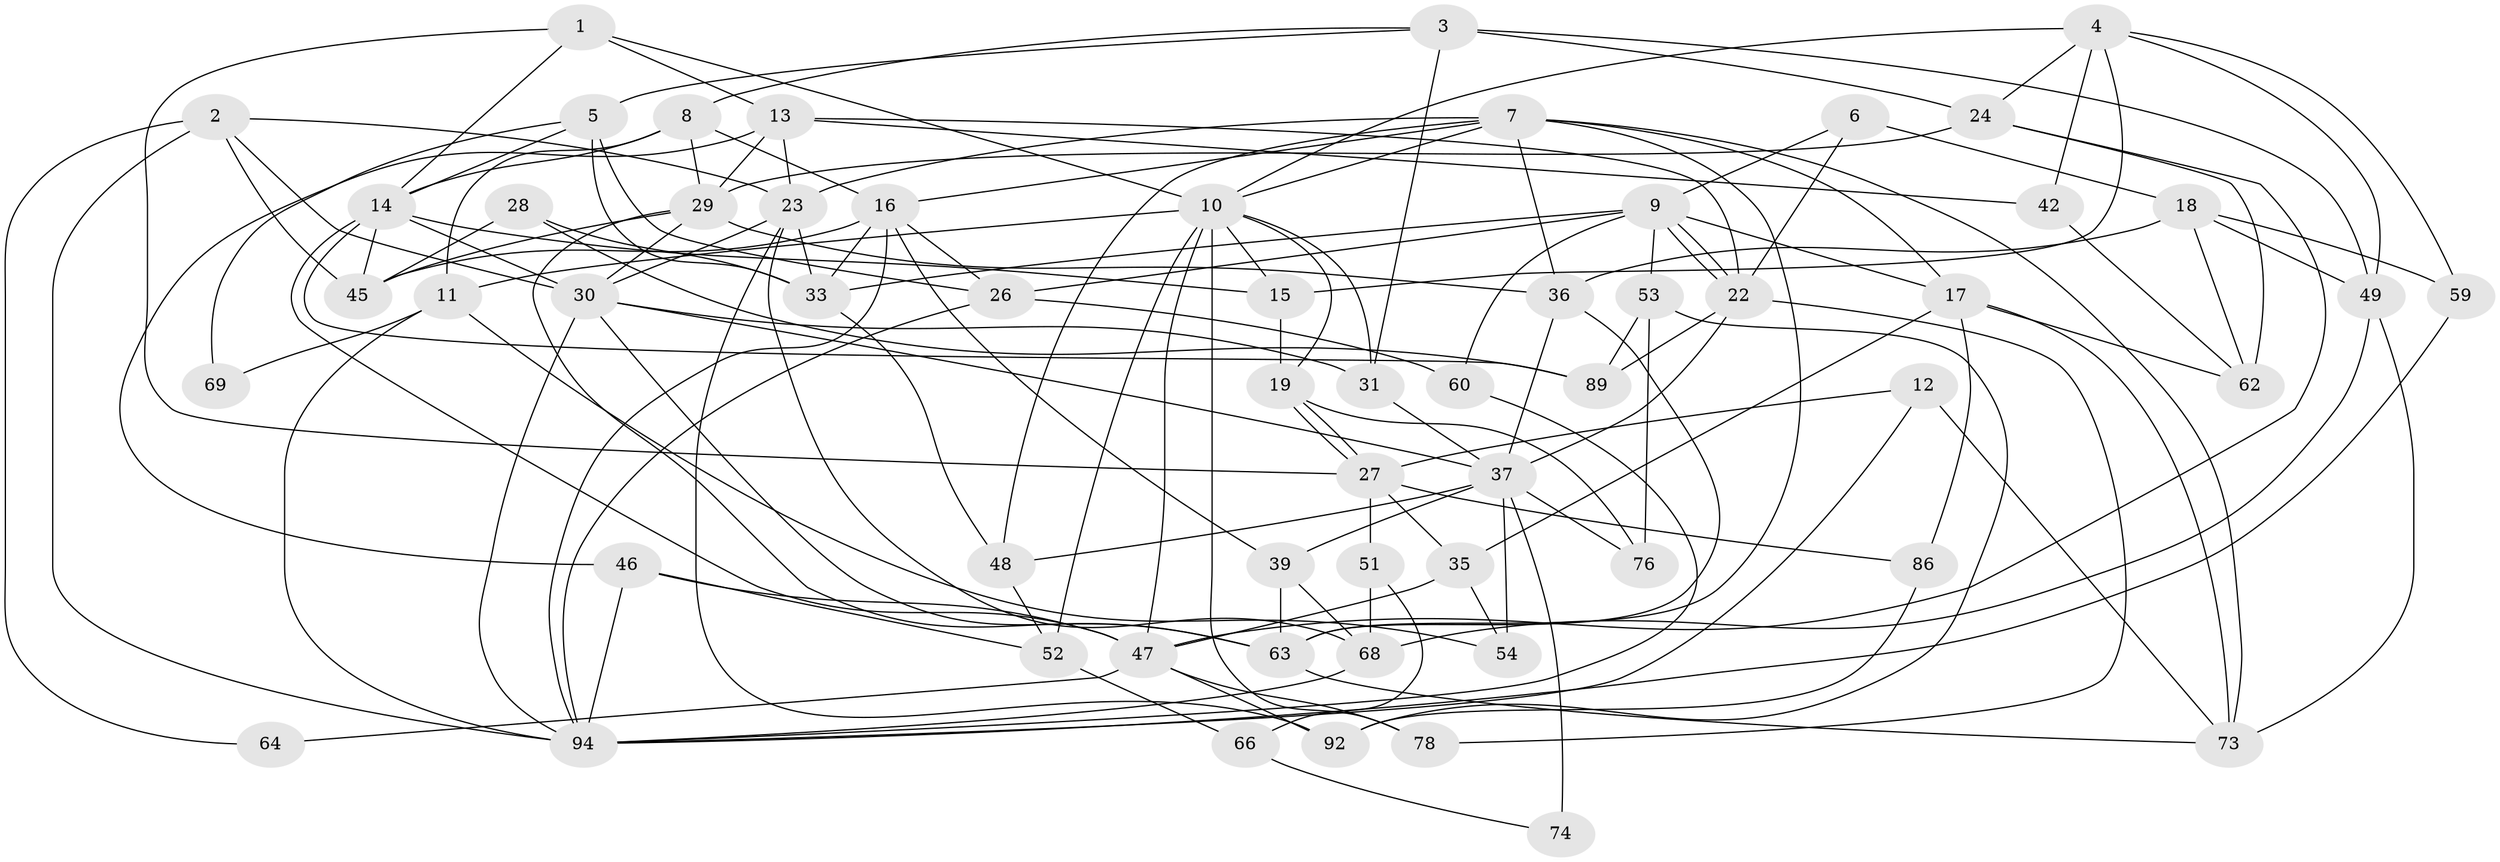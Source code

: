 // Generated by graph-tools (version 1.1) at 2025/52/02/27/25 19:52:04]
// undirected, 59 vertices, 147 edges
graph export_dot {
graph [start="1"]
  node [color=gray90,style=filled];
  1;
  2 [super="+72"];
  3 [super="+20"];
  4 [super="+21"];
  5;
  6;
  7 [super="+58"];
  8 [super="+55"];
  9 [super="+91"];
  10 [super="+32"];
  11 [super="+56"];
  12 [super="+43"];
  13 [super="+61"];
  14 [super="+34"];
  15 [super="+71"];
  16 [super="+40"];
  17 [super="+80"];
  18 [super="+81"];
  19;
  22 [super="+87"];
  23 [super="+25"];
  24 [super="+88"];
  26 [super="+67"];
  27 [super="+50"];
  28 [super="+44"];
  29 [super="+41"];
  30 [super="+90"];
  31;
  33 [super="+75"];
  35 [super="+85"];
  36 [super="+57"];
  37 [super="+38"];
  39;
  42;
  45 [super="+70"];
  46;
  47 [super="+93"];
  48 [super="+65"];
  49 [super="+79"];
  51;
  52 [super="+96"];
  53 [super="+83"];
  54;
  59;
  60;
  62;
  63 [super="+77"];
  64;
  66;
  68 [super="+84"];
  69;
  73 [super="+95"];
  74;
  76 [super="+82"];
  78;
  86;
  89;
  92;
  94 [super="+97"];
  1 -- 13;
  1 -- 27;
  1 -- 14;
  1 -- 10;
  2 -- 30;
  2 -- 45;
  2 -- 64;
  2 -- 94;
  2 -- 23;
  3 -- 5;
  3 -- 49;
  3 -- 24;
  3 -- 31;
  3 -- 8;
  4 -- 42;
  4 -- 49;
  4 -- 24;
  4 -- 10;
  4 -- 59;
  4 -- 15;
  5 -- 14;
  5 -- 26 [weight=2];
  5 -- 69;
  5 -- 33;
  6 -- 22;
  6 -- 18;
  6 -- 9;
  7 -- 10;
  7 -- 17;
  7 -- 48 [weight=2];
  7 -- 73;
  7 -- 16;
  7 -- 23;
  7 -- 63;
  7 -- 36;
  8 -- 29;
  8 -- 11 [weight=2];
  8 -- 16;
  8 -- 14;
  9 -- 22;
  9 -- 22;
  9 -- 33;
  9 -- 17;
  9 -- 53;
  9 -- 26;
  9 -- 60;
  10 -- 15;
  10 -- 31;
  10 -- 78;
  10 -- 47;
  10 -- 19;
  10 -- 52 [weight=2];
  10 -- 11;
  11 -- 69;
  11 -- 94;
  11 -- 54;
  12 -- 73;
  12 -- 27;
  12 -- 94;
  13 -- 46;
  13 -- 42;
  13 -- 29;
  13 -- 22;
  13 -- 23;
  14 -- 89;
  14 -- 47;
  14 -- 15;
  14 -- 30;
  14 -- 45;
  15 -- 19;
  16 -- 26;
  16 -- 33;
  16 -- 39;
  16 -- 45;
  16 -- 94;
  17 -- 86;
  17 -- 73;
  17 -- 62;
  17 -- 35;
  18 -- 62;
  18 -- 59;
  18 -- 49;
  18 -- 36;
  19 -- 27;
  19 -- 27;
  19 -- 76;
  22 -- 78;
  22 -- 89;
  22 -- 37;
  23 -- 92;
  23 -- 30;
  23 -- 68;
  23 -- 33;
  24 -- 29;
  24 -- 62;
  24 -- 47;
  26 -- 60;
  26 -- 94;
  27 -- 51 [weight=2];
  27 -- 86;
  27 -- 35;
  28 -- 89;
  28 -- 45;
  28 -- 33;
  29 -- 30 [weight=2];
  29 -- 45;
  29 -- 63;
  29 -- 36;
  30 -- 31;
  30 -- 37;
  30 -- 94;
  30 -- 63;
  31 -- 37;
  33 -- 48;
  35 -- 54;
  35 -- 47 [weight=2];
  36 -- 37;
  36 -- 63;
  37 -- 39;
  37 -- 48;
  37 -- 74;
  37 -- 76;
  37 -- 54;
  39 -- 68;
  39 -- 63;
  42 -- 62;
  46 -- 47;
  46 -- 52;
  46 -- 94;
  47 -- 78;
  47 -- 64;
  47 -- 92;
  48 -- 52;
  49 -- 68;
  49 -- 73;
  51 -- 66;
  51 -- 68;
  52 -- 66;
  53 -- 76;
  53 -- 89;
  53 -- 92;
  59 -- 94;
  60 -- 94;
  63 -- 73;
  66 -- 74;
  68 -- 94;
  86 -- 92;
}
